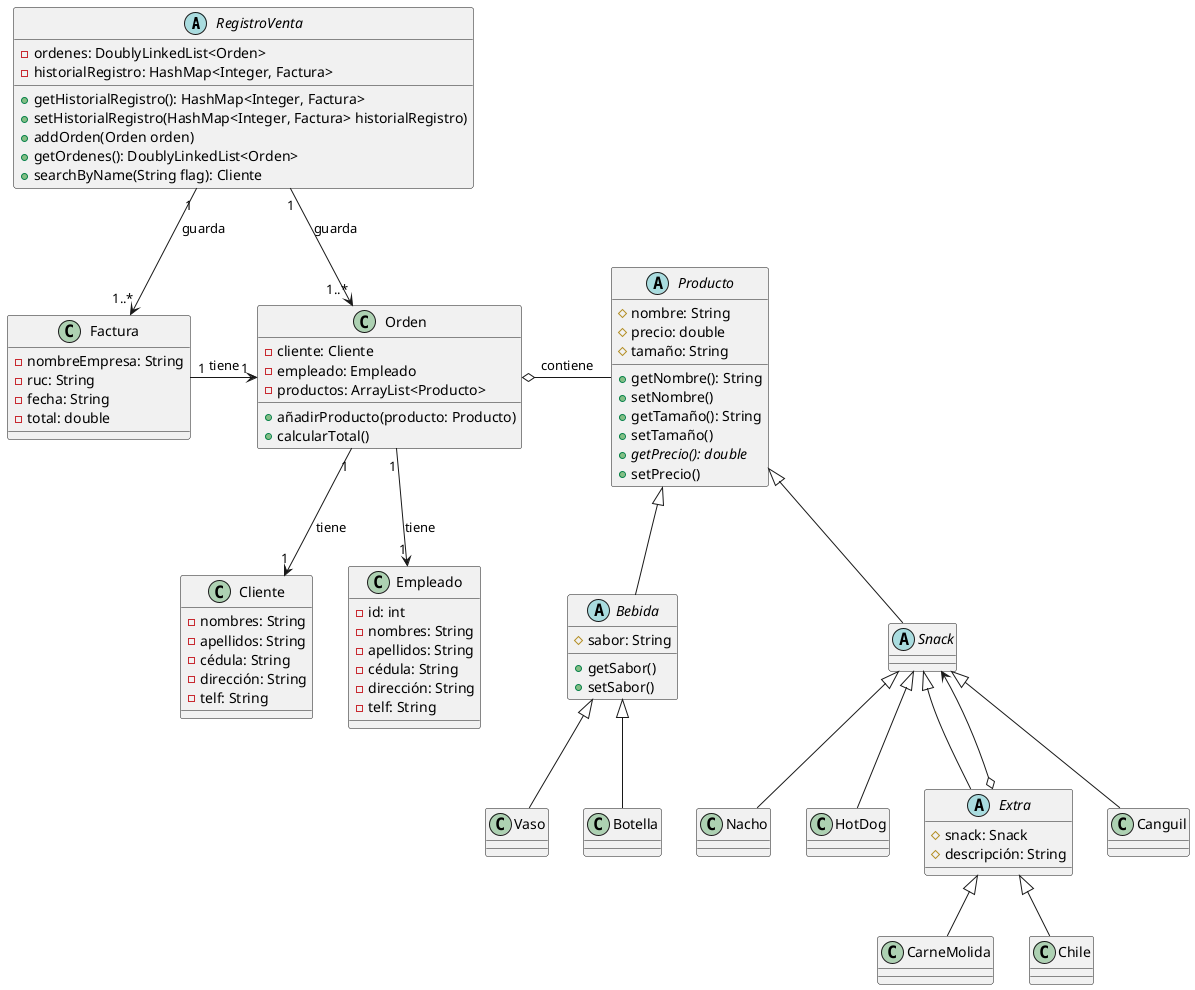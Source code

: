 @startuml
'https://plantuml.com/class-diagram

abstract class RegistroVenta{
    -ordenes: DoublyLinkedList<Orden>
    -historialRegistro: HashMap<Integer, Factura>

    +getHistorialRegistro(): HashMap<Integer, Factura>
    +setHistorialRegistro(HashMap<Integer, Factura> historialRegistro)
    +addOrden(Orden orden)
    +getOrdenes(): DoublyLinkedList<Orden>
    +searchByName(String flag): Cliente
}

class Cliente {
    -nombres: String
    -apellidos: String
    -cédula: String
    -dirección: String
    -telf: String
    '+getNombres()
    '+setNombres()
    '+getApellidos()
    '+setApellidos()
    '+getCédula()
    '+setCédula()
    '+getDirección()
    '+setDirección()
    '+getTelf()
    '+setTelf()
}

class Empleado{
    -id: int
    -nombres: String
    -apellidos: String
    -cédula: String
    -dirección: String
    -telf: String
    '+getId()
    '+setId()
    '+getNombres()
    '+setNombres()
    '+getApellidos()
    '+setApellidos()
    '+getCédula()
    '+setCédula()
    '+getDirección()
    '+setDirección()
    '+getTelf()
    '+setTelf()
}

class Factura{
    -nombreEmpresa: String
    -ruc: String
    -fecha: String
    -total: double
}

class Orden {
    -cliente: Cliente
    -empleado: Empleado
    -productos: ArrayList<Producto>

    +añadirProducto(producto: Producto)
    +calcularTotal()
}

' Comprar Comida
abstract class Producto{
    #nombre: String
    #precio: double
    #tamaño: String

    +getNombre(): String
    +setNombre()
    +getTamaño(): String
    +setTamaño()
    +getPrecio(): double {abstract}
    +setPrecio()
}

abstract class Bebida{
    #sabor: String

    +getSabor()
    +setSabor()
}

abstract class Snack {

}

abstract class Extra{
    #snack: Snack
    #descripción: String
}

class Canguil{
    '+precio(): double
}

class Nacho{
    '+precio(): double
}

class HotDog{
    '+precio(): double
}

' Patrón de Diseño -> Decorator
Orden o- Producto: contiene

Factura "1"->"1" Orden: tiene

Producto <|-- Snack
Producto <|-- Bebida

Snack <|-- Extra
Snack <--o Extra
Snack <|-- Nacho
Snack <|-- HotDog
Snack <|-- Canguil
Extra <|-- CarneMolida
Extra <|-- Chile

Bebida <|-- Vaso
Bebida <|-- Botella

Orden "1"-->"1" Cliente: tiene
Orden "1"-->"1" Empleado: tiene
RegistroVenta "1"-->"1..*" Orden: guarda
RegistroVenta "1"-->"1..*" Factura: guarda

@enduml